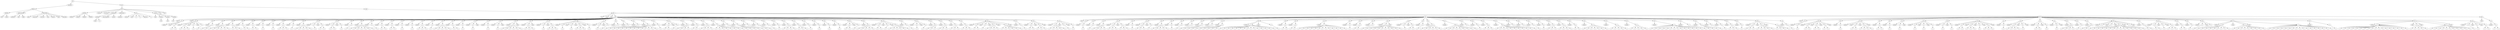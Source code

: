 digraph Tree {
	"t0" [label = "TEI"];
	"t1" [label = "teiHeader"];
	"t2" [label = "fileDesc"];
	"t3" [label = "titleStmt"];
	"t4" [label = "title"];
	"t5" [label = "author"];
	"t6" [label = "publicationStmt"];
	"t7" [label = "publisher"];
	"t8" [label = "idno"];
	"t9" [label = "rights"];
	"t10" [label = "SourceDesc"];
	"t11" [label = "genre"];
	"t12" [label = "inspiration"];
	"t13" [label = "structure"];
	"t14" [label = "type"];
	"t15" [label = "periode"];
	"t16" [label = "taille"];
	"t17" [label = "permalien"];
	"t18" [label = "text"];
	"t19" [label = "front"];
	"t20" [label = "docTitle"];
	"t21" [label = "titlePart"];
	"t22" [label = "titlePart"];
	"t23" [label = "titlePart"];
	"t24" [label = "titlePart"];
	"t25" [label = "docDate"];
	"t26" [label = "docAuthor"];
	"t27" [label = "docImprint"];
	"t28" [label = "privilege"];
	"t29" [label = "head"];
	"t30" [label = "p"];
	"t31" [label = "acheveImprime"];
	"t32" [label = "printer"];
	"t33" [label = "performance"];
	"t34" [label = "premiere"];
	"t35" [label = "div"];
	"t36" [label = "adresse"];
	"t37" [label = "head"];
	"t38" [label = "p"];
	"t39" [label = "p"];
	"t40" [label = "signature"];
	"t41" [label = "p"];
	"t42" [label = "castList"];
	"t43" [label = "head"];
	"t44" [label = "castItem"];
	"t45" [label = "role"];
	"t46" [label = "castItem"];
	"t47" [label = "role"];
	"t48" [label = "castItem"];
	"t49" [label = "role"];
	"t50" [label = "set"];
	"t51" [label = "note"];
	"t52" [label = "body"];
	"t53" [label = "div1"];
	"t54" [label = "head"];
	"t55" [label = "stage"];
	"t56" [label = "div2"];
	"t57" [label = "head"];
	"t58" [label = "sp"];
	"t59" [label = "speaker"];
	"t60" [label = "stage"];
	"t61" [label = "p"];
	"t62" [label = "s"];
	"t63" [label = "s"];
	"t64" [label = "div2"];
	"t65" [label = "head"];
	"t66" [label = "sp"];
	"t67" [label = "speaker"];
	"t68" [label = "p"];
	"t69" [label = "s"];
	"t70" [label = "s"];
	"t71" [label = "s"];
	"t72" [label = "stage"];
	"t73" [label = "p"];
	"t74" [label = "s"];
	"t75" [label = "stage"];
	"t76" [label = "p"];
	"t77" [label = "s"];
	"t78" [label = "sp"];
	"t79" [label = "speaker"];
	"t80" [label = "p"];
	"t81" [label = "s"];
	"t82" [label = "s"];
	"t83" [label = "sp"];
	"t84" [label = "speaker"];
	"t85" [label = "p"];
	"t86" [label = "s"];
	"t87" [label = "s"];
	"t88" [label = "s"];
	"t89" [label = "s"];
	"t90" [label = "s"];
	"t91" [label = "s"];
	"t92" [label = "sp"];
	"t93" [label = "speaker"];
	"t94" [label = "p"];
	"t95" [label = "s"];
	"t96" [label = "s"];
	"t97" [label = "s"];
	"t98" [label = "sp"];
	"t99" [label = "speaker"];
	"t100" [label = "p"];
	"t101" [label = "s"];
	"t102" [label = "s"];
	"t103" [label = "sp"];
	"t104" [label = "speaker"];
	"t105" [label = "p"];
	"t106" [label = "s"];
	"t107" [label = "s"];
	"t108" [label = "sp"];
	"t109" [label = "speaker"];
	"t110" [label = "p"];
	"t111" [label = "s"];
	"t112" [label = "sp"];
	"t113" [label = "speaker"];
	"t114" [label = "p"];
	"t115" [label = "s"];
	"t116" [label = "sp"];
	"t117" [label = "speaker"];
	"t118" [label = "p"];
	"t119" [label = "s"];
	"t120" [label = "s"];
	"t121" [label = "s"];
	"t122" [label = "sp"];
	"t123" [label = "speaker"];
	"t124" [label = "p"];
	"t125" [label = "s"];
	"t126" [label = "sp"];
	"t127" [label = "speaker"];
	"t128" [label = "p"];
	"t129" [label = "s"];
	"t130" [label = "s"];
	"t131" [label = "s"];
	"t132" [label = "s"];
	"t133" [label = "s"];
	"t134" [label = "sp"];
	"t135" [label = "speaker"];
	"t136" [label = "p"];
	"t137" [label = "s"];
	"t138" [label = "stage"];
	"t139" [label = "p"];
	"t140" [label = "s"];
	"t141" [label = "s"];
	"t142" [label = "sp"];
	"t143" [label = "speaker"];
	"t144" [label = "p"];
	"t145" [label = "s"];
	"t146" [label = "s"];
	"t147" [label = "stage"];
	"t148" [label = "p"];
	"t149" [label = "s"];
	"t150" [label = "sp"];
	"t151" [label = "speaker"];
	"t152" [label = "p"];
	"t153" [label = "s"];
	"t154" [label = "sp"];
	"t155" [label = "speaker"];
	"t156" [label = "p"];
	"t157" [label = "s"];
	"t158" [label = "s"];
	"t159" [label = "s"];
	"t160" [label = "s"];
	"t161" [label = "s"];
	"t162" [label = "s"];
	"t163" [label = "s"];
	"t164" [label = "sp"];
	"t165" [label = "speaker"];
	"t166" [label = "p"];
	"t167" [label = "s"];
	"t168" [label = "sp"];
	"t169" [label = "speaker"];
	"t170" [label = "p"];
	"t171" [label = "s"];
	"t172" [label = "s"];
	"t173" [label = "sp"];
	"t174" [label = "speaker"];
	"t175" [label = "p"];
	"t176" [label = "s"];
	"t177" [label = "s"];
	"t178" [label = "sp"];
	"t179" [label = "speaker"];
	"t180" [label = "p"];
	"t181" [label = "s"];
	"t182" [label = "sp"];
	"t183" [label = "speaker"];
	"t184" [label = "p"];
	"t185" [label = "s"];
	"t186" [label = "sp"];
	"t187" [label = "speaker"];
	"t188" [label = "p"];
	"t189" [label = "s"];
	"t190" [label = "s"];
	"t191" [label = "s"];
	"t192" [label = "sp"];
	"t193" [label = "speaker"];
	"t194" [label = "p"];
	"t195" [label = "s"];
	"t196" [label = "sp"];
	"t197" [label = "speaker"];
	"t198" [label = "p"];
	"t199" [label = "s"];
	"t200" [label = "s"];
	"t201" [label = "s"];
	"t202" [label = "s"];
	"t203" [label = "s"];
	"t204" [label = "sp"];
	"t205" [label = "speaker"];
	"t206" [label = "p"];
	"t207" [label = "s"];
	"t208" [label = "s"];
	"t209" [label = "sp"];
	"t210" [label = "speaker"];
	"t211" [label = "p"];
	"t212" [label = "s"];
	"t213" [label = "sp"];
	"t214" [label = "speaker"];
	"t215" [label = "p"];
	"t216" [label = "s"];
	"t217" [label = "stage"];
	"t218" [label = "sp"];
	"t219" [label = "speaker"];
	"t220" [label = "p"];
	"t221" [label = "s"];
	"t222" [label = "sp"];
	"t223" [label = "speaker"];
	"t224" [label = "p"];
	"t225" [label = "s"];
	"t226" [label = "stage"];
	"t227" [label = "sp"];
	"t228" [label = "speaker"];
	"t229" [label = "p"];
	"t230" [label = "s"];
	"t231" [label = "s"];
	"t232" [label = "s"];
	"t233" [label = "s"];
	"t234" [label = "s"];
	"t235" [label = "s"];
	"t236" [label = "stage"];
	"t237" [label = "sp"];
	"t238" [label = "speaker"];
	"t239" [label = "p"];
	"t240" [label = "s"];
	"t241" [label = "s"];
	"t242" [label = "s"];
	"t243" [label = "stage"];
	"t244" [label = "sp"];
	"t245" [label = "speaker"];
	"t246" [label = "p"];
	"t247" [label = "s"];
	"t248" [label = "stage"];
	"t249" [label = "p"];
	"t250" [label = "s"];
	"t251" [label = "s"];
	"t252" [label = "s"];
	"t253" [label = "sp"];
	"t254" [label = "speaker"];
	"t255" [label = "p"];
	"t256" [label = "s"];
	"t257" [label = "stage"];
	"t258" [label = "p"];
	"t259" [label = "s"];
	"t260" [label = "stage"];
	"t261" [label = "p"];
	"t262" [label = "s"];
	"t263" [label = "s"];
	"t264" [label = "s"];
	"t265" [label = "stage"];
	"t266" [label = "p"];
	"t267" [label = "s"];
	"t268" [label = "sp"];
	"t269" [label = "speaker"];
	"t270" [label = "p"];
	"t271" [label = "s"];
	"t272" [label = "stage"];
	"t273" [label = "p"];
	"t274" [label = "s"];
	"t275" [label = "sp"];
	"t276" [label = "speaker"];
	"t277" [label = "p"];
	"t278" [label = "s"];
	"t279" [label = "sp"];
	"t280" [label = "speaker"];
	"t281" [label = "p"];
	"t282" [label = "s"];
	"t283" [label = "sp"];
	"t284" [label = "speaker"];
	"t285" [label = "p"];
	"t286" [label = "s"];
	"t287" [label = "s"];
	"t288" [label = "sp"];
	"t289" [label = "speaker"];
	"t290" [label = "p"];
	"t291" [label = "s"];
	"t292" [label = "s"];
	"t293" [label = "s"];
	"t294" [label = "s"];
	"t295" [label = "s"];
	"t296" [label = "s"];
	"t297" [label = "s"];
	"t298" [label = "s"];
	"t299" [label = "s"];
	"t300" [label = "s"];
	"t301" [label = "sp"];
	"t302" [label = "speaker"];
	"t303" [label = "p"];
	"t304" [label = "s"];
	"t305" [label = "sp"];
	"t306" [label = "speaker"];
	"t307" [label = "p"];
	"t308" [label = "s"];
	"t309" [label = "s"];
	"t310" [label = "stage"];
	"t311" [label = "p"];
	"t312" [label = "s"];
	"t313" [label = "sp"];
	"t314" [label = "speaker"];
	"t315" [label = "p"];
	"t316" [label = "s"];
	"t317" [label = "s"];
	"t318" [label = "s"];
	"t319" [label = "s"];
	"t320" [label = "sp"];
	"t321" [label = "speaker"];
	"t322" [label = "p"];
	"t323" [label = "s"];
	"t324" [label = "s"];
	"t325" [label = "sp"];
	"t326" [label = "speaker"];
	"t327" [label = "p"];
	"t328" [label = "s"];
	"t329" [label = "s"];
	"t330" [label = "s"];
	"t331" [label = "s"];
	"t332" [label = "sp"];
	"t333" [label = "speaker"];
	"t334" [label = "p"];
	"t335" [label = "s"];
	"t336" [label = "s"];
	"t337" [label = "s"];
	"t338" [label = "s"];
	"t339" [label = "s"];
	"t340" [label = "s"];
	"t341" [label = "sp"];
	"t342" [label = "speaker"];
	"t343" [label = "p"];
	"t344" [label = "s"];
	"t345" [label = "s"];
	"t346" [label = "sp"];
	"t347" [label = "speaker"];
	"t348" [label = "p"];
	"t349" [label = "s"];
	"t350" [label = "s"];
	"t351" [label = "s"];
	"t352" [label = "s"];
	"t353" [label = "sp"];
	"t354" [label = "speaker"];
	"t355" [label = "p"];
	"t356" [label = "s"];
	"t357" [label = "sp"];
	"t358" [label = "speaker"];
	"t359" [label = "p"];
	"t360" [label = "s"];
	"t361" [label = "s"];
	"t362" [label = "sp"];
	"t363" [label = "speaker"];
	"t364" [label = "p"];
	"t365" [label = "s"];
	"t366" [label = "sp"];
	"t367" [label = "speaker"];
	"t368" [label = "p"];
	"t369" [label = "s"];
	"t370" [label = "sp"];
	"t371" [label = "speaker"];
	"t372" [label = "p"];
	"t373" [label = "s"];
	"t374" [label = "s"];
	"t375" [label = "s"];
	"t376" [label = "s"];
	"t377" [label = "sp"];
	"t378" [label = "speaker"];
	"t379" [label = "p"];
	"t380" [label = "s"];
	"t381" [label = "s"];
	"t382" [label = "s"];
	"t383" [label = "sp"];
	"t384" [label = "speaker"];
	"t385" [label = "p"];
	"t386" [label = "s"];
	"t387" [label = "sp"];
	"t388" [label = "speaker"];
	"t389" [label = "p"];
	"t390" [label = "s"];
	"t391" [label = "sp"];
	"t392" [label = "speaker"];
	"t393" [label = "p"];
	"t394" [label = "s"];
	"t395" [label = "sp"];
	"t396" [label = "speaker"];
	"t397" [label = "p"];
	"t398" [label = "s"];
	"t399" [label = "sp"];
	"t400" [label = "speaker"];
	"t401" [label = "p"];
	"t402" [label = "s"];
	"t403" [label = "s"];
	"t404" [label = "stage"];
	"t405" [label = "p"];
	"t406" [label = "s"];
	"t407" [label = "sp"];
	"t408" [label = "speaker"];
	"t409" [label = "p"];
	"t410" [label = "s"];
	"t411" [label = "s"];
	"t412" [label = "s"];
	"t413" [label = "s"];
	"t414" [label = "s"];
	"t415" [label = "sp"];
	"t416" [label = "speaker"];
	"t417" [label = "p"];
	"t418" [label = "s"];
	"t419" [label = "s"];
	"t420" [label = "stage"];
	"t421" [label = "p"];
	"t422" [label = "s"];
	"t423" [label = "stage"];
	"t424" [label = "p"];
	"t425" [label = "s"];
	"t426" [label = "s"];
	"t427" [label = "s"];
	"t428" [label = "s"];
	"t429" [label = "s"];
	"t430" [label = "s"];
	"t431" [label = "sp"];
	"t432" [label = "speaker"];
	"t433" [label = "p"];
	"t434" [label = "s"];
	"t435" [label = "sp"];
	"t436" [label = "speaker"];
	"t437" [label = "p"];
	"t438" [label = "s"];
	"t439" [label = "stage"];
	"t440" [label = "p"];
	"t441" [label = "s"];
	"t442" [label = "sp"];
	"t443" [label = "speaker"];
	"t444" [label = "p"];
	"t445" [label = "s"];
	"t446" [label = "s"];
	"t447" [label = "s"];
	"t448" [label = "sp"];
	"t449" [label = "speaker"];
	"t450" [label = "p"];
	"t451" [label = "s"];
	"t452" [label = "s"];
	"t453" [label = "s"];
	"t454" [label = "sp"];
	"t455" [label = "speaker"];
	"t456" [label = "p"];
	"t457" [label = "s"];
	"t458" [label = "s"];
	"t459" [label = "s"];
	"t460" [label = "sp"];
	"t461" [label = "speaker"];
	"t462" [label = "p"];
	"t463" [label = "s"];
	"t464" [label = "s"];
	"t465" [label = "s"];
	"t466" [label = "sp"];
	"t467" [label = "speaker"];
	"t468" [label = "p"];
	"t469" [label = "s"];
	"t470" [label = "s"];
	"t471" [label = "stage"];
	"t472" [label = "p"];
	"t473" [label = "s"];
	"t474" [label = "stage"];
	"t475" [label = "p"];
	"t476" [label = "s"];
	"t477" [label = "s"];
	"t478" [label = "s"];
	"t479" [label = "s"];
	"t480" [label = "stage"];
	"t481" [label = "p"];
	"t482" [label = "s"];
	"t483" [label = "s"];
	"t484" [label = "s"];
	"t485" [label = "s"];
	"t486" [label = "s"];
	"t487" [label = "s"];
	"t488" [label = "stage"];
	"t489" [label = "sp"];
	"t490" [label = "speaker"];
	"t491" [label = "p"];
	"t492" [label = "s"];
	"t493" [label = "sp"];
	"t494" [label = "speaker"];
	"t495" [label = "p"];
	"t496" [label = "s"];
	"t497" [label = "s"];
	"t498" [label = "stage"];
	"t499" [label = "p"];
	"t500" [label = "s"];
	"t501" [label = "s"];
	"t502" [label = "s"];
	"t503" [label = "stage"];
	"t504" [label = "sp"];
	"t505" [label = "speaker"];
	"t506" [label = "p"];
	"t507" [label = "s"];
	"t508" [label = "s"];
	"t509" [label = "s"];
	"t510" [label = "s"];
	"t511" [label = "s"];
	"t512" [label = "stage"];
	"t513" [label = "p"];
	"t514" [label = "s"];
	"t515" [label = "stage"];
	"t516" [label = "p"];
	"t517" [label = "s"];
	"t518" [label = "div2"];
	"t519" [label = "head"];
	"t520" [label = "sp"];
	"t521" [label = "speaker"];
	"t522" [label = "p"];
	"t523" [label = "s"];
	"t524" [label = "sp"];
	"t525" [label = "speaker"];
	"t526" [label = "p"];
	"t527" [label = "s"];
	"t528" [label = "sp"];
	"t529" [label = "speaker"];
	"t530" [label = "p"];
	"t531" [label = "s"];
	"t532" [label = "s"];
	"t533" [label = "s"];
	"t534" [label = "s"];
	"t535" [label = "sp"];
	"t536" [label = "speaker"];
	"t537" [label = "p"];
	"t538" [label = "s"];
	"t539" [label = "s"];
	"t540" [label = "s"];
	"t541" [label = "stage"];
	"t542" [label = "p"];
	"t543" [label = "s"];
	"t544" [label = "s"];
	"t545" [label = "s"];
	"t546" [label = "sp"];
	"t547" [label = "speaker"];
	"t548" [label = "p"];
	"t549" [label = "s"];
	"t550" [label = "sp"];
	"t551" [label = "speaker"];
	"t552" [label = "p"];
	"t553" [label = "s"];
	"t554" [label = "s"];
	"t555" [label = "s"];
	"t556" [label = "stage"];
	"t557" [label = "p"];
	"t558" [label = "s"];
	"t559" [label = "sp"];
	"t560" [label = "speaker"];
	"t561" [label = "p"];
	"t562" [label = "s"];
	"t563" [label = "s"];
	"t564" [label = "s"];
	"t565" [label = "s"];
	"t566" [label = "s"];
	"t567" [label = "sp"];
	"t568" [label = "speaker"];
	"t569" [label = "p"];
	"t570" [label = "s"];
	"t571" [label = "sp"];
	"t572" [label = "speaker"];
	"t573" [label = "p"];
	"t574" [label = "s"];
	"t575" [label = "sp"];
	"t576" [label = "speaker"];
	"t577" [label = "p"];
	"t578" [label = "s"];
	"t579" [label = "sp"];
	"t580" [label = "speaker"];
	"t581" [label = "p"];
	"t582" [label = "s"];
	"t583" [label = "s"];
	"t584" [label = "s"];
	"t585" [label = "sp"];
	"t586" [label = "speaker"];
	"t587" [label = "p"];
	"t588" [label = "s"];
	"t589" [label = "sp"];
	"t590" [label = "speaker"];
	"t591" [label = "p"];
	"t592" [label = "s"];
	"t593" [label = "s"];
	"t594" [label = "s"];
	"t595" [label = "s"];
	"t596" [label = "s"];
	"t597" [label = "sp"];
	"t598" [label = "speaker"];
	"t599" [label = "p"];
	"t600" [label = "s"];
	"t601" [label = "s"];
	"t602" [label = "s"];
	"t603" [label = "s"];
	"t604" [label = "s"];
	"t605" [label = "s"];
	"t606" [label = "s"];
	"t607" [label = "s"];
	"t608" [label = "s"];
	"t609" [label = "s"];
	"t610" [label = "s"];
	"t611" [label = "s"];
	"t612" [label = "s"];
	"t613" [label = "s"];
	"t614" [label = "s"];
	"t615" [label = "stage"];
	"t616" [label = "p"];
	"t617" [label = "s"];
	"t618" [label = "sp"];
	"t619" [label = "speaker"];
	"t620" [label = "p"];
	"t621" [label = "s"];
	"t622" [label = "s"];
	"t623" [label = "sp"];
	"t624" [label = "speaker"];
	"t625" [label = "p"];
	"t626" [label = "s"];
	"t627" [label = "s"];
	"t628" [label = "sp"];
	"t629" [label = "speaker"];
	"t630" [label = "p"];
	"t631" [label = "s"];
	"t632" [label = "s"];
	"t633" [label = "s"];
	"t634" [label = "s"];
	"t635" [label = "s"];
	"t636" [label = "s"];
	"t637" [label = "s"];
	"t638" [label = "s"];
	"t639" [label = "s"];
	"t640" [label = "s"];
	"t641" [label = "s"];
	"t642" [label = "s"];
	"t643" [label = "s"];
	"t644" [label = "sp"];
	"t645" [label = "speaker"];
	"t646" [label = "p"];
	"t647" [label = "s"];
	"t648" [label = "sp"];
	"t649" [label = "speaker"];
	"t650" [label = "p"];
	"t651" [label = "s"];
	"t652" [label = "s"];
	"t653" [label = "sp"];
	"t654" [label = "speaker"];
	"t655" [label = "p"];
	"t656" [label = "s"];
	"t657" [label = "sp"];
	"t658" [label = "speaker"];
	"t659" [label = "p"];
	"t660" [label = "s"];
	"t661" [label = "s"];
	"t662" [label = "s"];
	"t663" [label = "s"];
	"t664" [label = "s"];
	"t665" [label = "s"];
	"t666" [label = "s"];
	"t667" [label = "s"];
	"t668" [label = "s"];
	"t669" [label = "s"];
	"t670" [label = "stage"];
	"t671" [label = "sp"];
	"t672" [label = "speaker"];
	"t673" [label = "p"];
	"t674" [label = "s"];
	"t675" [label = "stage"];
	"t676" [label = "p"];
	"t677" [label = "s"];
	"t678" [label = "s"];
	"t679" [label = "sp"];
	"t680" [label = "speaker"];
	"t681" [label = "p"];
	"t682" [label = "s"];
	"t683" [label = "sp"];
	"t684" [label = "speaker"];
	"t685" [label = "p"];
	"t686" [label = "s"];
	"t687" [label = "s"];
	"t688" [label = "s"];
	"t689" [label = "s"];
	"t690" [label = "s"];
	"t691" [label = "s"];
	"t692" [label = "sp"];
	"t693" [label = "speaker"];
	"t694" [label = "p"];
	"t695" [label = "s"];
	"t696" [label = "s"];
	"t697" [label = "s"];
	"t698" [label = "s"];
	"t699" [label = "s"];
	"t700" [label = "s"];
	"t701" [label = "s"];
	"t702" [label = "s"];
	"t703" [label = "sp"];
	"t704" [label = "speaker"];
	"t705" [label = "p"];
	"t706" [label = "s"];
	"t707" [label = "sp"];
	"t708" [label = "speaker"];
	"t709" [label = "p"];
	"t710" [label = "s"];
	"t711" [label = "sp"];
	"t712" [label = "speaker"];
	"t713" [label = "p"];
	"t714" [label = "s"];
	"t715" [label = "s"];
	"t716" [label = "s"];
	"t717" [label = "sp"];
	"t718" [label = "speaker"];
	"t719" [label = "p"];
	"t720" [label = "s"];
	"t721" [label = "s"];
	"t722" [label = "s"];
	"t723" [label = "s"];
	"t724" [label = "s"];
	"t725" [label = "s"];
	"t726" [label = "s"];
	"t727" [label = "s"];
	"t728" [label = "s"];
	"t729" [label = "sp"];
	"t730" [label = "speaker"];
	"t731" [label = "p"];
	"t732" [label = "s"];
	"t733" [label = "sp"];
	"t734" [label = "speaker"];
	"t735" [label = "p"];
	"t736" [label = "s"];
	"t737" [label = "sp"];
	"t738" [label = "speaker"];
	"t739" [label = "p"];
	"t740" [label = "s"];
	"t741" [label = "sp"];
	"t742" [label = "speaker"];
	"t743" [label = "p"];
	"t744" [label = "s"];
	"t745" [label = "sp"];
	"t746" [label = "speaker"];
	"t747" [label = "p"];
	"t748" [label = "s"];
	"t749" [label = "s"];
	"t750" [label = "s"];
	"t751" [label = "sp"];
	"t752" [label = "speaker"];
	"t753" [label = "p"];
	"t754" [label = "s"];
	"t755" [label = "s"];
	"t756" [label = "s"];
	"t757" [label = "s"];
	"t758" [label = "sp"];
	"t759" [label = "speaker"];
	"t760" [label = "p"];
	"t761" [label = "s"];
	"t762" [label = "s"];
	"t763" [label = "sp"];
	"t764" [label = "speaker"];
	"t765" [label = "p"];
	"t766" [label = "s"];
	"t767" [label = "s"];
	"t768" [label = "s"];
	"t769" [label = "s"];
	"t770" [label = "s"];
	"t771" [label = "s"];
	"t772" [label = "s"];
	"t773" [label = "sp"];
	"t774" [label = "speaker"];
	"t775" [label = "p"];
	"t776" [label = "s"];
	"t777" [label = "s"];
	"t778" [label = "s"];
	"t779" [label = "s"];
	"t780" [label = "s"];
	"t781" [label = "sp"];
	"t782" [label = "speaker"];
	"t783" [label = "p"];
	"t784" [label = "s"];
	"t785" [label = "s"];
	"t786" [label = "s"];
	"t787" [label = "s"];
	"t788" [label = "s"];
	"t789" [label = "sp"];
	"t790" [label = "speaker"];
	"t791" [label = "p"];
	"t792" [label = "s"];
	"t793" [label = "s"];
	"t794" [label = "s"];
	"t795" [label = "s"];
	"t796" [label = "s"];
	"t797" [label = "s"];
	"t798" [label = "s"];
	"t799" [label = "s"];
	"t800" [label = "s"];
	"t801" [label = "s"];
	"t802" [label = "s"];
	"t803" [label = "s"];
	"t804" [label = "s"];
	"t805" [label = "s"];
	"t806" [label = "sp"];
	"t807" [label = "speaker"];
	"t808" [label = "p"];
	"t809" [label = "s"];
	"t810" [label = "sp"];
	"t811" [label = "speaker"];
	"t812" [label = "p"];
	"t813" [label = "s"];
	"t814" [label = "s"];
	"t815" [label = "s"];
	"t816" [label = "sp"];
	"t817" [label = "speaker"];
	"t818" [label = "p"];
	"t819" [label = "s"];
	"t820" [label = "sp"];
	"t821" [label = "speaker"];
	"t822" [label = "p"];
	"t823" [label = "s"];
	"t824" [label = "sp"];
	"t825" [label = "speaker"];
	"t826" [label = "p"];
	"t827" [label = "s"];
	"t828" [label = "s"];
	"t829" [label = "s"];
	"t830" [label = "sp"];
	"t831" [label = "speaker"];
	"t832" [label = "p"];
	"t833" [label = "s"];
	"t834" [label = "sp"];
	"t835" [label = "speaker"];
	"t836" [label = "p"];
	"t837" [label = "s"];
	"t838" [label = "s"];
	"t839" [label = "s"];
	"t840" [label = "stage"];
	"t841" [label = "p"];
	"t842" [label = "s"];
	"t843" [label = "s"];
	"t844" [label = "s"];
	"t845" [label = "s"];
	"t846" [label = "s"];
	"t847" [label = "stage"];
	"t848" [label = "p"];
	"t849" [label = "s"];
	"t850" [label = "s"];
	"t851" [label = "s"];
	"t852" [label = "s"];
	"t853" [label = "sp"];
	"t854" [label = "speaker"];
	"t855" [label = "p"];
	"t856" [label = "s"];
	"t857" [label = "div2"];
	"t858" [label = "head"];
	"t859" [label = "sp"];
	"t860" [label = "speaker"];
	"t861" [label = "p"];
	"t862" [label = "s"];
	"t863" [label = "sp"];
	"t864" [label = "speaker"];
	"t865" [label = "p"];
	"t866" [label = "s"];
	"t867" [label = "s"];
	"t868" [label = "stage"];
	"t869" [label = "p"];
	"t870" [label = "s"];
	"t871" [label = "s"];
	"t872" [label = "stage"];
	"t873" [label = "p"];
	"t874" [label = "s"];
	"t875" [label = "s"];
	"t876" [label = "stage"];
	"t877" [label = "sp"];
	"t878" [label = "speaker"];
	"t879" [label = "p"];
	"t880" [label = "s"];
	"t881" [label = "sp"];
	"t882" [label = "speaker"];
	"t883" [label = "stage"];
	"t884" [label = "p"];
	"t885" [label = "s"];
	"t886" [label = "s"];
	"t887" [label = "stage"];
	"t888" [label = "p"];
	"t889" [label = "s"];
	"t890" [label = "s"];
	"t891" [label = "s"];
	"t892" [label = "s"];
	"t893" [label = "stage"];
	"t894" [label = "sp"];
	"t895" [label = "speaker"];
	"t896" [label = "p"];
	"t897" [label = "s"];
	"t898" [label = "s"];
	"t899" [label = "sp"];
	"t900" [label = "speaker"];
	"t901" [label = "p"];
	"t902" [label = "s"];
	"t903" [label = "sp"];
	"t904" [label = "speaker"];
	"t905" [label = "p"];
	"t906" [label = "s"];
	"t907" [label = "stage"];
	"t908" [label = "sp"];
	"t909" [label = "speaker"];
	"t910" [label = "p"];
	"t911" [label = "s"];
	"t912" [label = "stage"];
	"t913" [label = "p"];
	"t914" [label = "s"];
	"t915" [label = "stage"];
	"t916" [label = "p"];
	"t917" [label = "s"];
	"t918" [label = "sp"];
	"t919" [label = "speaker"];
	"t920" [label = "p"];
	"t921" [label = "s"];
	"t922" [label = "stage"];
	"t923" [label = "p"];
	"t924" [label = "s"];
	"t925" [label = "sp"];
	"t926" [label = "speaker"];
	"t927" [label = "p"];
	"t928" [label = "s"];
	"t929" [label = "s"];
	"t930" [label = "stage"];
	"t931" [label = "p"];
	"t932" [label = "s"];
	"t933" [label = "s"];
	"t934" [label = "s"];
	"t935" [label = "stage"];
	"t936" [label = "p"];
	"t937" [label = "s"];
	"t938" [label = "stage"];
	"t939" [label = "p"];
	"t940" [label = "s"];
	"t941" [label = "s"];
	"t942" [label = "s"];
	"t943" [label = "stage"];
	"t944" [label = "sp"];
	"t945" [label = "speaker"];
	"t946" [label = "p"];
	"t947" [label = "s"];
	"t948" [label = "sp"];
	"t949" [label = "speaker"];
	"t950" [label = "p"];
	"t951" [label = "s"];
	"t952" [label = "s"];
	"t953" [label = "s"];
	"t954" [label = "s"];
	"t955" [label = "stage"];
	"t956" [label = "p"];
	"t957" [label = "s"];
	"t958" [label = "stage"];
	"t959" [label = "sp"];
	"t960" [label = "speaker"];
	"t961" [label = "p"];
	"t962" [label = "s"];
	"t963" [label = "s"];
	"t964" [label = "stage"];
	"t965" [label = "p"];
	"t966" [label = "s"];
	"t967" [label = "sp"];
	"t968" [label = "speaker"];
	"t969" [label = "p"];
	"t970" [label = "s"];
	"t971" [label = "stage"];
	"t972" [label = "sp"];
	"t973" [label = "speaker"];
	"t974" [label = "p"];
	"t975" [label = "s"];
	"t976" [label = "s"];
	"t977" [label = "s"];
	"t978" [label = "s"];
	"t979" [label = "sp"];
	"t980" [label = "speaker"];
	"t981" [label = "p"];
	"t982" [label = "s"];
	"t983" [label = "sp"];
	"t984" [label = "speaker"];
	"t985" [label = "p"];
	"t986" [label = "s"];
	"t987" [label = "s"];
	"t988" [label = "sp"];
	"t989" [label = "speaker"];
	"t990" [label = "p"];
	"t991" [label = "s"];
	"t992" [label = "stage"];
	"t993" [label = "p"];
	"t994" [label = "s"];
	"t995" [label = "s"];
	"t996" [label = "stage"];
	"t997" [label = "p"];
	"t998" [label = "s"];
	"t999" [label = "s"];
	"t1000" [label = "s"];
	"t1001" [label = "s"];
	"t1002" [label = "s"];
	"t1003" [label = "s"];
	"t1004" [label = "s"];
	"t1005" [label = "s"];
	"t1006" [label = "s"];
	"t1007" [label = "s"];
	"t1008" [label = "s"];
	"t1009" [label = "stage"];
	"t1010" [label = "p"];
	"t1011" [label = "s"];
	"t1012" [label = "stage"];
	"t1013" [label = "sp"];
	"t1014" [label = "speaker"];
	"t1015" [label = "p"];
	"t1016" [label = "s"];
	"t1017" [label = "s"];
	"t1018" [label = "sp"];
	"t1019" [label = "speaker"];
	"t1020" [label = "p"];
	"t1021" [label = "s"];
	"t1022" [label = "s"];
	"t1023" [label = "stage"];
	"t1024" [label = "p"];
	"t1025" [label = "s"];
	"t1026" [label = "stage"];
	"t1027" [label = "p"];
	"t1028" [label = "s"];
	"t1029" [label = "s"];
	"t1030" [label = "s"];
	"t1031" [label = "sp"];
	"t1032" [label = "speaker"];
	"t1033" [label = "p"];
	"t1034" [label = "s"];
	"t1035" [label = "s"];
	"t1036" [label = "sp"];
	"t1037" [label = "speaker"];
	"t1038" [label = "p"];
	"t1039" [label = "s"];
	"t1040" [label = "sp"];
	"t1041" [label = "speaker"];
	"t1042" [label = "p"];
	"t1043" [label = "s"];
	"t1044" [label = "stage"];
	"t1045" [label = "p"];
	"t1046" [label = "s"];
	"t1047" [label = "sp"];
	"t1048" [label = "speaker"];
	"t1049" [label = "p"];
	"t1050" [label = "s"];
	"t1051" [label = "s"];
	"t1052" [label = "s"];
	"t1053" [label = "s"];
	"t1054" [label = "s"];
	"t1055" [label = "s"];
	"t1056" [label = "s"];
	"t1057" [label = "s"];
	"t1058" [label = "stage"];
	"t1059" [label = "p"];
	"t1060" [label = "s"];
	"t1061" [label = "s"];
	"t1062" [label = "s"];
	"t1063" [label = "s"];
	"t1064" [label = "s"];
	"t1065" [label = "s"];
	"t1066" [label = "s"];
	"t1067" [label = "s"];
	"t1068" [label = "s"];
	"t1069" [label = "stage"];
	"t1070" [label = "p"];
	"t1071" [label = "s"];
	"t1072" [label = "s"];
	"t1073" [label = "s"];
	"t1074" [label = "s"];
	"t1075" [label = "s"];
	"t1076" [label = "s"];
	"t1077" [label = "s"];
	"t1078" [label = "s"];
	"t1079" [label = "s"];
	"t1080" [label = "s"];
	"t1081" [label = "s"];
	"t1082" [label = "s"];
	"t1083" [label = "s"];
	"t1084" [label = "s"];
	"t1085" [label = "s"];
	"t1086" [label = "s"];
	"t1087" [label = "s"];
	"t1088" [label = "sp"];
	"t1089" [label = "speaker"];
	"t1090" [label = "p"];
	"t1091" [label = "s"];
	"t1092" [label = "sp"];
	"t1093" [label = "speaker"];
	"t1094" [label = "p"];
	"t1095" [label = "s"];
	"t1096" [label = "s"];
	"t1097" [label = "s"];
	"t1098" [label = "s"];
	"t1099" [label = "s"];
	"t1100" [label = "s"];
	"t1101" [label = "s"];
	"t1102" [label = "s"];
	"t1103" [label = "s"];
	"t1104" [label = "s"];
	"t1105" [label = "s"];
	"t1106" [label = "s"];
	"t1107" [label = "s"];
	"t1108" [label = "s"];
	"t1109" [label = "s"];
	"t1110" [label = "s"];
	"t1111" [label = "s"];
	"t1112" [label = "s"];
	"t1113" [label = "stage"];
	"t1114" [label = "p"];
	"t1115" [label = "s"];
	"t1116" [label = "s"];
	"t1117" [label = "s"];
	"t1118" [label = "s"];
	"t1119" [label = "s"];
	"t1120" [label = "stage"];
	"t1121" [label = "p"];
	"t1122" [label = "s"];
	"t1123" [label = "s"];
	"t1124" [label = "s"];
	"t1125" [label = "s"];
	"t1126" [label = "s"];
	"t1127" [label = "s"];
	"t1128" [label = "s"];
	"t1129" [label = "s"];
	"t1130" [label = "s"];
	"t1131" [label = "s"];
	"t1132" [label = "s"];
	"t1133" [label = "stage"];
	"t1134" [label = "sp"];
	"t1135" [label = "speaker"];
	"t1136" [label = "p"];
	"t1137" [label = "s"];
	"t1138" [label = "stage"];
	"t1139" [label = "p"];
	"t1140" [label = "s"];
	"t1141" [label = "stage"];
	"t1142" [label = "p"];
	"t1143" [label = "s"];
	"t1144" [label = "s"];
	"t1145" [label = "div2"];
	"t1146" [label = "head"];
	"t1147" [label = "sp"];
	"t1148" [label = "speaker"];
	"t1149" [label = "p"];
	"t1150" [label = "s"];
	"t1151" [label = "s"];
	"t0" -> "t1";
	"t1" -> "t2";
	"t2" -> "t3";
	"t3" -> "t4";
	"t3" -> "t5";
	"t2" -> "t6";
	"t6" -> "t7";
	"t6" -> "t8";
	"t6" -> "t9";
	"t2" -> "t10";
	"t10" -> "t11";
	"t10" -> "t12";
	"t10" -> "t13";
	"t10" -> "t14";
	"t10" -> "t15";
	"t10" -> "t16";
	"t10" -> "t17";
	"t0" -> "t18";
	"t18" -> "t19";
	"t19" -> "t20";
	"t20" -> "t21";
	"t20" -> "t22";
	"t20" -> "t23";
	"t20" -> "t24";
	"t19" -> "t25";
	"t19" -> "t26";
	"t19" -> "t27";
	"t27" -> "t28";
	"t28" -> "t29";
	"t28" -> "t30";
	"t27" -> "t31";
	"t27" -> "t32";
	"t19" -> "t33";
	"t33" -> "t34";
	"t19" -> "t35";
	"t35" -> "t36";
	"t35" -> "t37";
	"t35" -> "t38";
	"t35" -> "t39";
	"t35" -> "t40";
	"t35" -> "t41";
	"t19" -> "t42";
	"t42" -> "t43";
	"t42" -> "t44";
	"t44" -> "t45";
	"t42" -> "t46";
	"t46" -> "t47";
	"t42" -> "t48";
	"t48" -> "t49";
	"t19" -> "t50";
	"t19" -> "t51";
	"t18" -> "t52";
	"t52" -> "t53";
	"t53" -> "t54";
	"t53" -> "t55";
	"t53" -> "t56";
	"t56" -> "t57";
	"t56" -> "t58";
	"t58" -> "t59";
	"t58" -> "t60";
	"t58" -> "t61";
	"t61" -> "t62";
	"t61" -> "t63";
	"t53" -> "t64";
	"t64" -> "t65";
	"t64" -> "t66";
	"t66" -> "t67";
	"t66" -> "t68";
	"t68" -> "t69";
	"t68" -> "t70";
	"t68" -> "t71";
	"t66" -> "t72";
	"t66" -> "t73";
	"t73" -> "t74";
	"t66" -> "t75";
	"t66" -> "t76";
	"t76" -> "t77";
	"t64" -> "t78";
	"t78" -> "t79";
	"t78" -> "t80";
	"t80" -> "t81";
	"t80" -> "t82";
	"t64" -> "t83";
	"t83" -> "t84";
	"t83" -> "t85";
	"t85" -> "t86";
	"t85" -> "t87";
	"t85" -> "t88";
	"t85" -> "t89";
	"t85" -> "t90";
	"t85" -> "t91";
	"t64" -> "t92";
	"t92" -> "t93";
	"t92" -> "t94";
	"t94" -> "t95";
	"t94" -> "t96";
	"t94" -> "t97";
	"t64" -> "t98";
	"t98" -> "t99";
	"t98" -> "t100";
	"t100" -> "t101";
	"t100" -> "t102";
	"t64" -> "t103";
	"t103" -> "t104";
	"t103" -> "t105";
	"t105" -> "t106";
	"t105" -> "t107";
	"t64" -> "t108";
	"t108" -> "t109";
	"t108" -> "t110";
	"t110" -> "t111";
	"t64" -> "t112";
	"t112" -> "t113";
	"t112" -> "t114";
	"t114" -> "t115";
	"t64" -> "t116";
	"t116" -> "t117";
	"t116" -> "t118";
	"t118" -> "t119";
	"t118" -> "t120";
	"t118" -> "t121";
	"t64" -> "t122";
	"t122" -> "t123";
	"t122" -> "t124";
	"t124" -> "t125";
	"t64" -> "t126";
	"t126" -> "t127";
	"t126" -> "t128";
	"t128" -> "t129";
	"t128" -> "t130";
	"t128" -> "t131";
	"t128" -> "t132";
	"t128" -> "t133";
	"t64" -> "t134";
	"t134" -> "t135";
	"t134" -> "t136";
	"t136" -> "t137";
	"t134" -> "t138";
	"t134" -> "t139";
	"t139" -> "t140";
	"t139" -> "t141";
	"t64" -> "t142";
	"t142" -> "t143";
	"t142" -> "t144";
	"t144" -> "t145";
	"t144" -> "t146";
	"t142" -> "t147";
	"t142" -> "t148";
	"t148" -> "t149";
	"t64" -> "t150";
	"t150" -> "t151";
	"t150" -> "t152";
	"t152" -> "t153";
	"t64" -> "t154";
	"t154" -> "t155";
	"t154" -> "t156";
	"t156" -> "t157";
	"t156" -> "t158";
	"t156" -> "t159";
	"t156" -> "t160";
	"t156" -> "t161";
	"t156" -> "t162";
	"t156" -> "t163";
	"t64" -> "t164";
	"t164" -> "t165";
	"t164" -> "t166";
	"t166" -> "t167";
	"t64" -> "t168";
	"t168" -> "t169";
	"t168" -> "t170";
	"t170" -> "t171";
	"t170" -> "t172";
	"t64" -> "t173";
	"t173" -> "t174";
	"t173" -> "t175";
	"t175" -> "t176";
	"t175" -> "t177";
	"t64" -> "t178";
	"t178" -> "t179";
	"t178" -> "t180";
	"t180" -> "t181";
	"t64" -> "t182";
	"t182" -> "t183";
	"t182" -> "t184";
	"t184" -> "t185";
	"t64" -> "t186";
	"t186" -> "t187";
	"t186" -> "t188";
	"t188" -> "t189";
	"t188" -> "t190";
	"t188" -> "t191";
	"t64" -> "t192";
	"t192" -> "t193";
	"t192" -> "t194";
	"t194" -> "t195";
	"t64" -> "t196";
	"t196" -> "t197";
	"t196" -> "t198";
	"t198" -> "t199";
	"t198" -> "t200";
	"t198" -> "t201";
	"t198" -> "t202";
	"t198" -> "t203";
	"t64" -> "t204";
	"t204" -> "t205";
	"t204" -> "t206";
	"t206" -> "t207";
	"t206" -> "t208";
	"t64" -> "t209";
	"t209" -> "t210";
	"t209" -> "t211";
	"t211" -> "t212";
	"t64" -> "t213";
	"t213" -> "t214";
	"t213" -> "t215";
	"t215" -> "t216";
	"t213" -> "t217";
	"t64" -> "t218";
	"t218" -> "t219";
	"t218" -> "t220";
	"t220" -> "t221";
	"t64" -> "t222";
	"t222" -> "t223";
	"t222" -> "t224";
	"t224" -> "t225";
	"t222" -> "t226";
	"t64" -> "t227";
	"t227" -> "t228";
	"t227" -> "t229";
	"t229" -> "t230";
	"t229" -> "t231";
	"t229" -> "t232";
	"t229" -> "t233";
	"t229" -> "t234";
	"t229" -> "t235";
	"t227" -> "t236";
	"t64" -> "t237";
	"t237" -> "t238";
	"t237" -> "t239";
	"t239" -> "t240";
	"t239" -> "t241";
	"t239" -> "t242";
	"t237" -> "t243";
	"t64" -> "t244";
	"t244" -> "t245";
	"t244" -> "t246";
	"t246" -> "t247";
	"t244" -> "t248";
	"t244" -> "t249";
	"t249" -> "t250";
	"t249" -> "t251";
	"t249" -> "t252";
	"t64" -> "t253";
	"t253" -> "t254";
	"t253" -> "t255";
	"t255" -> "t256";
	"t253" -> "t257";
	"t253" -> "t258";
	"t258" -> "t259";
	"t253" -> "t260";
	"t253" -> "t261";
	"t261" -> "t262";
	"t261" -> "t263";
	"t261" -> "t264";
	"t253" -> "t265";
	"t253" -> "t266";
	"t266" -> "t267";
	"t64" -> "t268";
	"t268" -> "t269";
	"t268" -> "t270";
	"t270" -> "t271";
	"t268" -> "t272";
	"t268" -> "t273";
	"t273" -> "t274";
	"t64" -> "t275";
	"t275" -> "t276";
	"t275" -> "t277";
	"t277" -> "t278";
	"t64" -> "t279";
	"t279" -> "t280";
	"t279" -> "t281";
	"t281" -> "t282";
	"t64" -> "t283";
	"t283" -> "t284";
	"t283" -> "t285";
	"t285" -> "t286";
	"t285" -> "t287";
	"t64" -> "t288";
	"t288" -> "t289";
	"t288" -> "t290";
	"t290" -> "t291";
	"t290" -> "t292";
	"t290" -> "t293";
	"t290" -> "t294";
	"t290" -> "t295";
	"t290" -> "t296";
	"t290" -> "t297";
	"t290" -> "t298";
	"t290" -> "t299";
	"t290" -> "t300";
	"t64" -> "t301";
	"t301" -> "t302";
	"t301" -> "t303";
	"t303" -> "t304";
	"t64" -> "t305";
	"t305" -> "t306";
	"t305" -> "t307";
	"t307" -> "t308";
	"t307" -> "t309";
	"t305" -> "t310";
	"t305" -> "t311";
	"t311" -> "t312";
	"t64" -> "t313";
	"t313" -> "t314";
	"t313" -> "t315";
	"t315" -> "t316";
	"t315" -> "t317";
	"t315" -> "t318";
	"t315" -> "t319";
	"t64" -> "t320";
	"t320" -> "t321";
	"t320" -> "t322";
	"t322" -> "t323";
	"t322" -> "t324";
	"t64" -> "t325";
	"t325" -> "t326";
	"t325" -> "t327";
	"t327" -> "t328";
	"t327" -> "t329";
	"t327" -> "t330";
	"t327" -> "t331";
	"t64" -> "t332";
	"t332" -> "t333";
	"t332" -> "t334";
	"t334" -> "t335";
	"t334" -> "t336";
	"t334" -> "t337";
	"t334" -> "t338";
	"t334" -> "t339";
	"t334" -> "t340";
	"t64" -> "t341";
	"t341" -> "t342";
	"t341" -> "t343";
	"t343" -> "t344";
	"t343" -> "t345";
	"t64" -> "t346";
	"t346" -> "t347";
	"t346" -> "t348";
	"t348" -> "t349";
	"t348" -> "t350";
	"t348" -> "t351";
	"t348" -> "t352";
	"t64" -> "t353";
	"t353" -> "t354";
	"t353" -> "t355";
	"t355" -> "t356";
	"t64" -> "t357";
	"t357" -> "t358";
	"t357" -> "t359";
	"t359" -> "t360";
	"t359" -> "t361";
	"t64" -> "t362";
	"t362" -> "t363";
	"t362" -> "t364";
	"t364" -> "t365";
	"t64" -> "t366";
	"t366" -> "t367";
	"t366" -> "t368";
	"t368" -> "t369";
	"t64" -> "t370";
	"t370" -> "t371";
	"t370" -> "t372";
	"t372" -> "t373";
	"t372" -> "t374";
	"t372" -> "t375";
	"t372" -> "t376";
	"t64" -> "t377";
	"t377" -> "t378";
	"t377" -> "t379";
	"t379" -> "t380";
	"t379" -> "t381";
	"t379" -> "t382";
	"t64" -> "t383";
	"t383" -> "t384";
	"t383" -> "t385";
	"t385" -> "t386";
	"t64" -> "t387";
	"t387" -> "t388";
	"t387" -> "t389";
	"t389" -> "t390";
	"t64" -> "t391";
	"t391" -> "t392";
	"t391" -> "t393";
	"t393" -> "t394";
	"t64" -> "t395";
	"t395" -> "t396";
	"t395" -> "t397";
	"t397" -> "t398";
	"t64" -> "t399";
	"t399" -> "t400";
	"t399" -> "t401";
	"t401" -> "t402";
	"t401" -> "t403";
	"t399" -> "t404";
	"t399" -> "t405";
	"t405" -> "t406";
	"t64" -> "t407";
	"t407" -> "t408";
	"t407" -> "t409";
	"t409" -> "t410";
	"t409" -> "t411";
	"t409" -> "t412";
	"t409" -> "t413";
	"t409" -> "t414";
	"t64" -> "t415";
	"t415" -> "t416";
	"t415" -> "t417";
	"t417" -> "t418";
	"t417" -> "t419";
	"t415" -> "t420";
	"t415" -> "t421";
	"t421" -> "t422";
	"t415" -> "t423";
	"t415" -> "t424";
	"t424" -> "t425";
	"t424" -> "t426";
	"t424" -> "t427";
	"t424" -> "t428";
	"t424" -> "t429";
	"t424" -> "t430";
	"t64" -> "t431";
	"t431" -> "t432";
	"t431" -> "t433";
	"t433" -> "t434";
	"t64" -> "t435";
	"t435" -> "t436";
	"t435" -> "t437";
	"t437" -> "t438";
	"t435" -> "t439";
	"t435" -> "t440";
	"t440" -> "t441";
	"t64" -> "t442";
	"t442" -> "t443";
	"t442" -> "t444";
	"t444" -> "t445";
	"t444" -> "t446";
	"t444" -> "t447";
	"t64" -> "t448";
	"t448" -> "t449";
	"t448" -> "t450";
	"t450" -> "t451";
	"t450" -> "t452";
	"t450" -> "t453";
	"t64" -> "t454";
	"t454" -> "t455";
	"t454" -> "t456";
	"t456" -> "t457";
	"t456" -> "t458";
	"t456" -> "t459";
	"t64" -> "t460";
	"t460" -> "t461";
	"t460" -> "t462";
	"t462" -> "t463";
	"t462" -> "t464";
	"t462" -> "t465";
	"t64" -> "t466";
	"t466" -> "t467";
	"t466" -> "t468";
	"t468" -> "t469";
	"t468" -> "t470";
	"t466" -> "t471";
	"t466" -> "t472";
	"t472" -> "t473";
	"t466" -> "t474";
	"t466" -> "t475";
	"t475" -> "t476";
	"t475" -> "t477";
	"t475" -> "t478";
	"t475" -> "t479";
	"t466" -> "t480";
	"t466" -> "t481";
	"t481" -> "t482";
	"t481" -> "t483";
	"t481" -> "t484";
	"t481" -> "t485";
	"t481" -> "t486";
	"t481" -> "t487";
	"t466" -> "t488";
	"t64" -> "t489";
	"t489" -> "t490";
	"t489" -> "t491";
	"t491" -> "t492";
	"t64" -> "t493";
	"t493" -> "t494";
	"t493" -> "t495";
	"t495" -> "t496";
	"t495" -> "t497";
	"t493" -> "t498";
	"t493" -> "t499";
	"t499" -> "t500";
	"t499" -> "t501";
	"t499" -> "t502";
	"t493" -> "t503";
	"t64" -> "t504";
	"t504" -> "t505";
	"t504" -> "t506";
	"t506" -> "t507";
	"t506" -> "t508";
	"t506" -> "t509";
	"t506" -> "t510";
	"t506" -> "t511";
	"t504" -> "t512";
	"t504" -> "t513";
	"t513" -> "t514";
	"t504" -> "t515";
	"t504" -> "t516";
	"t516" -> "t517";
	"t53" -> "t518";
	"t518" -> "t519";
	"t518" -> "t520";
	"t520" -> "t521";
	"t520" -> "t522";
	"t522" -> "t523";
	"t518" -> "t524";
	"t524" -> "t525";
	"t524" -> "t526";
	"t526" -> "t527";
	"t518" -> "t528";
	"t528" -> "t529";
	"t528" -> "t530";
	"t530" -> "t531";
	"t530" -> "t532";
	"t530" -> "t533";
	"t530" -> "t534";
	"t518" -> "t535";
	"t535" -> "t536";
	"t535" -> "t537";
	"t537" -> "t538";
	"t537" -> "t539";
	"t537" -> "t540";
	"t535" -> "t541";
	"t535" -> "t542";
	"t542" -> "t543";
	"t542" -> "t544";
	"t542" -> "t545";
	"t518" -> "t546";
	"t546" -> "t547";
	"t546" -> "t548";
	"t548" -> "t549";
	"t518" -> "t550";
	"t550" -> "t551";
	"t550" -> "t552";
	"t552" -> "t553";
	"t552" -> "t554";
	"t552" -> "t555";
	"t550" -> "t556";
	"t550" -> "t557";
	"t557" -> "t558";
	"t518" -> "t559";
	"t559" -> "t560";
	"t559" -> "t561";
	"t561" -> "t562";
	"t561" -> "t563";
	"t561" -> "t564";
	"t561" -> "t565";
	"t561" -> "t566";
	"t518" -> "t567";
	"t567" -> "t568";
	"t567" -> "t569";
	"t569" -> "t570";
	"t518" -> "t571";
	"t571" -> "t572";
	"t571" -> "t573";
	"t573" -> "t574";
	"t518" -> "t575";
	"t575" -> "t576";
	"t575" -> "t577";
	"t577" -> "t578";
	"t518" -> "t579";
	"t579" -> "t580";
	"t579" -> "t581";
	"t581" -> "t582";
	"t581" -> "t583";
	"t581" -> "t584";
	"t518" -> "t585";
	"t585" -> "t586";
	"t585" -> "t587";
	"t587" -> "t588";
	"t518" -> "t589";
	"t589" -> "t590";
	"t589" -> "t591";
	"t591" -> "t592";
	"t591" -> "t593";
	"t591" -> "t594";
	"t591" -> "t595";
	"t591" -> "t596";
	"t518" -> "t597";
	"t597" -> "t598";
	"t597" -> "t599";
	"t599" -> "t600";
	"t599" -> "t601";
	"t599" -> "t602";
	"t599" -> "t603";
	"t599" -> "t604";
	"t599" -> "t605";
	"t599" -> "t606";
	"t599" -> "t607";
	"t599" -> "t608";
	"t599" -> "t609";
	"t599" -> "t610";
	"t599" -> "t611";
	"t599" -> "t612";
	"t599" -> "t613";
	"t599" -> "t614";
	"t597" -> "t615";
	"t597" -> "t616";
	"t616" -> "t617";
	"t518" -> "t618";
	"t618" -> "t619";
	"t618" -> "t620";
	"t620" -> "t621";
	"t620" -> "t622";
	"t518" -> "t623";
	"t623" -> "t624";
	"t623" -> "t625";
	"t625" -> "t626";
	"t625" -> "t627";
	"t518" -> "t628";
	"t628" -> "t629";
	"t628" -> "t630";
	"t630" -> "t631";
	"t630" -> "t632";
	"t630" -> "t633";
	"t630" -> "t634";
	"t630" -> "t635";
	"t630" -> "t636";
	"t630" -> "t637";
	"t630" -> "t638";
	"t630" -> "t639";
	"t630" -> "t640";
	"t630" -> "t641";
	"t630" -> "t642";
	"t630" -> "t643";
	"t518" -> "t644";
	"t644" -> "t645";
	"t644" -> "t646";
	"t646" -> "t647";
	"t518" -> "t648";
	"t648" -> "t649";
	"t648" -> "t650";
	"t650" -> "t651";
	"t650" -> "t652";
	"t518" -> "t653";
	"t653" -> "t654";
	"t653" -> "t655";
	"t655" -> "t656";
	"t518" -> "t657";
	"t657" -> "t658";
	"t657" -> "t659";
	"t659" -> "t660";
	"t659" -> "t661";
	"t659" -> "t662";
	"t659" -> "t663";
	"t659" -> "t664";
	"t659" -> "t665";
	"t659" -> "t666";
	"t659" -> "t667";
	"t659" -> "t668";
	"t659" -> "t669";
	"t657" -> "t670";
	"t518" -> "t671";
	"t671" -> "t672";
	"t671" -> "t673";
	"t673" -> "t674";
	"t671" -> "t675";
	"t671" -> "t676";
	"t676" -> "t677";
	"t676" -> "t678";
	"t518" -> "t679";
	"t679" -> "t680";
	"t679" -> "t681";
	"t681" -> "t682";
	"t518" -> "t683";
	"t683" -> "t684";
	"t683" -> "t685";
	"t685" -> "t686";
	"t685" -> "t687";
	"t685" -> "t688";
	"t685" -> "t689";
	"t685" -> "t690";
	"t685" -> "t691";
	"t518" -> "t692";
	"t692" -> "t693";
	"t692" -> "t694";
	"t694" -> "t695";
	"t694" -> "t696";
	"t694" -> "t697";
	"t694" -> "t698";
	"t694" -> "t699";
	"t694" -> "t700";
	"t694" -> "t701";
	"t694" -> "t702";
	"t518" -> "t703";
	"t703" -> "t704";
	"t703" -> "t705";
	"t705" -> "t706";
	"t518" -> "t707";
	"t707" -> "t708";
	"t707" -> "t709";
	"t709" -> "t710";
	"t518" -> "t711";
	"t711" -> "t712";
	"t711" -> "t713";
	"t713" -> "t714";
	"t713" -> "t715";
	"t713" -> "t716";
	"t518" -> "t717";
	"t717" -> "t718";
	"t717" -> "t719";
	"t719" -> "t720";
	"t719" -> "t721";
	"t719" -> "t722";
	"t719" -> "t723";
	"t719" -> "t724";
	"t719" -> "t725";
	"t719" -> "t726";
	"t719" -> "t727";
	"t719" -> "t728";
	"t518" -> "t729";
	"t729" -> "t730";
	"t729" -> "t731";
	"t731" -> "t732";
	"t518" -> "t733";
	"t733" -> "t734";
	"t733" -> "t735";
	"t735" -> "t736";
	"t518" -> "t737";
	"t737" -> "t738";
	"t737" -> "t739";
	"t739" -> "t740";
	"t518" -> "t741";
	"t741" -> "t742";
	"t741" -> "t743";
	"t743" -> "t744";
	"t518" -> "t745";
	"t745" -> "t746";
	"t745" -> "t747";
	"t747" -> "t748";
	"t747" -> "t749";
	"t747" -> "t750";
	"t518" -> "t751";
	"t751" -> "t752";
	"t751" -> "t753";
	"t753" -> "t754";
	"t753" -> "t755";
	"t753" -> "t756";
	"t753" -> "t757";
	"t518" -> "t758";
	"t758" -> "t759";
	"t758" -> "t760";
	"t760" -> "t761";
	"t760" -> "t762";
	"t518" -> "t763";
	"t763" -> "t764";
	"t763" -> "t765";
	"t765" -> "t766";
	"t765" -> "t767";
	"t765" -> "t768";
	"t765" -> "t769";
	"t765" -> "t770";
	"t765" -> "t771";
	"t765" -> "t772";
	"t518" -> "t773";
	"t773" -> "t774";
	"t773" -> "t775";
	"t775" -> "t776";
	"t775" -> "t777";
	"t775" -> "t778";
	"t775" -> "t779";
	"t775" -> "t780";
	"t518" -> "t781";
	"t781" -> "t782";
	"t781" -> "t783";
	"t783" -> "t784";
	"t783" -> "t785";
	"t783" -> "t786";
	"t783" -> "t787";
	"t783" -> "t788";
	"t518" -> "t789";
	"t789" -> "t790";
	"t789" -> "t791";
	"t791" -> "t792";
	"t791" -> "t793";
	"t791" -> "t794";
	"t791" -> "t795";
	"t791" -> "t796";
	"t791" -> "t797";
	"t791" -> "t798";
	"t791" -> "t799";
	"t791" -> "t800";
	"t791" -> "t801";
	"t791" -> "t802";
	"t791" -> "t803";
	"t791" -> "t804";
	"t791" -> "t805";
	"t518" -> "t806";
	"t806" -> "t807";
	"t806" -> "t808";
	"t808" -> "t809";
	"t518" -> "t810";
	"t810" -> "t811";
	"t810" -> "t812";
	"t812" -> "t813";
	"t812" -> "t814";
	"t812" -> "t815";
	"t518" -> "t816";
	"t816" -> "t817";
	"t816" -> "t818";
	"t818" -> "t819";
	"t518" -> "t820";
	"t820" -> "t821";
	"t820" -> "t822";
	"t822" -> "t823";
	"t518" -> "t824";
	"t824" -> "t825";
	"t824" -> "t826";
	"t826" -> "t827";
	"t826" -> "t828";
	"t826" -> "t829";
	"t518" -> "t830";
	"t830" -> "t831";
	"t830" -> "t832";
	"t832" -> "t833";
	"t518" -> "t834";
	"t834" -> "t835";
	"t834" -> "t836";
	"t836" -> "t837";
	"t836" -> "t838";
	"t836" -> "t839";
	"t834" -> "t840";
	"t834" -> "t841";
	"t841" -> "t842";
	"t841" -> "t843";
	"t841" -> "t844";
	"t841" -> "t845";
	"t841" -> "t846";
	"t834" -> "t847";
	"t834" -> "t848";
	"t848" -> "t849";
	"t848" -> "t850";
	"t848" -> "t851";
	"t848" -> "t852";
	"t518" -> "t853";
	"t853" -> "t854";
	"t853" -> "t855";
	"t855" -> "t856";
	"t53" -> "t857";
	"t857" -> "t858";
	"t857" -> "t859";
	"t859" -> "t860";
	"t859" -> "t861";
	"t861" -> "t862";
	"t857" -> "t863";
	"t863" -> "t864";
	"t863" -> "t865";
	"t865" -> "t866";
	"t865" -> "t867";
	"t863" -> "t868";
	"t863" -> "t869";
	"t869" -> "t870";
	"t869" -> "t871";
	"t863" -> "t872";
	"t863" -> "t873";
	"t873" -> "t874";
	"t873" -> "t875";
	"t863" -> "t876";
	"t857" -> "t877";
	"t877" -> "t878";
	"t877" -> "t879";
	"t879" -> "t880";
	"t857" -> "t881";
	"t881" -> "t882";
	"t881" -> "t883";
	"t881" -> "t884";
	"t884" -> "t885";
	"t884" -> "t886";
	"t881" -> "t887";
	"t881" -> "t888";
	"t888" -> "t889";
	"t888" -> "t890";
	"t888" -> "t891";
	"t888" -> "t892";
	"t881" -> "t893";
	"t857" -> "t894";
	"t894" -> "t895";
	"t894" -> "t896";
	"t896" -> "t897";
	"t896" -> "t898";
	"t857" -> "t899";
	"t899" -> "t900";
	"t899" -> "t901";
	"t901" -> "t902";
	"t857" -> "t903";
	"t903" -> "t904";
	"t903" -> "t905";
	"t905" -> "t906";
	"t903" -> "t907";
	"t857" -> "t908";
	"t908" -> "t909";
	"t908" -> "t910";
	"t910" -> "t911";
	"t908" -> "t912";
	"t908" -> "t913";
	"t913" -> "t914";
	"t908" -> "t915";
	"t908" -> "t916";
	"t916" -> "t917";
	"t857" -> "t918";
	"t918" -> "t919";
	"t918" -> "t920";
	"t920" -> "t921";
	"t918" -> "t922";
	"t918" -> "t923";
	"t923" -> "t924";
	"t857" -> "t925";
	"t925" -> "t926";
	"t925" -> "t927";
	"t927" -> "t928";
	"t927" -> "t929";
	"t925" -> "t930";
	"t925" -> "t931";
	"t931" -> "t932";
	"t931" -> "t933";
	"t931" -> "t934";
	"t925" -> "t935";
	"t925" -> "t936";
	"t936" -> "t937";
	"t925" -> "t938";
	"t925" -> "t939";
	"t939" -> "t940";
	"t939" -> "t941";
	"t939" -> "t942";
	"t925" -> "t943";
	"t857" -> "t944";
	"t944" -> "t945";
	"t944" -> "t946";
	"t946" -> "t947";
	"t857" -> "t948";
	"t948" -> "t949";
	"t948" -> "t950";
	"t950" -> "t951";
	"t950" -> "t952";
	"t950" -> "t953";
	"t950" -> "t954";
	"t948" -> "t955";
	"t948" -> "t956";
	"t956" -> "t957";
	"t948" -> "t958";
	"t857" -> "t959";
	"t959" -> "t960";
	"t959" -> "t961";
	"t961" -> "t962";
	"t961" -> "t963";
	"t959" -> "t964";
	"t959" -> "t965";
	"t965" -> "t966";
	"t857" -> "t967";
	"t967" -> "t968";
	"t967" -> "t969";
	"t969" -> "t970";
	"t967" -> "t971";
	"t857" -> "t972";
	"t972" -> "t973";
	"t972" -> "t974";
	"t974" -> "t975";
	"t974" -> "t976";
	"t974" -> "t977";
	"t974" -> "t978";
	"t857" -> "t979";
	"t979" -> "t980";
	"t979" -> "t981";
	"t981" -> "t982";
	"t857" -> "t983";
	"t983" -> "t984";
	"t983" -> "t985";
	"t985" -> "t986";
	"t985" -> "t987";
	"t857" -> "t988";
	"t988" -> "t989";
	"t988" -> "t990";
	"t990" -> "t991";
	"t988" -> "t992";
	"t988" -> "t993";
	"t993" -> "t994";
	"t993" -> "t995";
	"t988" -> "t996";
	"t988" -> "t997";
	"t997" -> "t998";
	"t997" -> "t999";
	"t997" -> "t1000";
	"t997" -> "t1001";
	"t997" -> "t1002";
	"t997" -> "t1003";
	"t997" -> "t1004";
	"t997" -> "t1005";
	"t997" -> "t1006";
	"t997" -> "t1007";
	"t997" -> "t1008";
	"t988" -> "t1009";
	"t988" -> "t1010";
	"t1010" -> "t1011";
	"t988" -> "t1012";
	"t857" -> "t1013";
	"t1013" -> "t1014";
	"t1013" -> "t1015";
	"t1015" -> "t1016";
	"t1015" -> "t1017";
	"t857" -> "t1018";
	"t1018" -> "t1019";
	"t1018" -> "t1020";
	"t1020" -> "t1021";
	"t1020" -> "t1022";
	"t1018" -> "t1023";
	"t1018" -> "t1024";
	"t1024" -> "t1025";
	"t1018" -> "t1026";
	"t1018" -> "t1027";
	"t1027" -> "t1028";
	"t1027" -> "t1029";
	"t1027" -> "t1030";
	"t857" -> "t1031";
	"t1031" -> "t1032";
	"t1031" -> "t1033";
	"t1033" -> "t1034";
	"t1033" -> "t1035";
	"t857" -> "t1036";
	"t1036" -> "t1037";
	"t1036" -> "t1038";
	"t1038" -> "t1039";
	"t857" -> "t1040";
	"t1040" -> "t1041";
	"t1040" -> "t1042";
	"t1042" -> "t1043";
	"t1040" -> "t1044";
	"t1040" -> "t1045";
	"t1045" -> "t1046";
	"t857" -> "t1047";
	"t1047" -> "t1048";
	"t1047" -> "t1049";
	"t1049" -> "t1050";
	"t1049" -> "t1051";
	"t1049" -> "t1052";
	"t1049" -> "t1053";
	"t1049" -> "t1054";
	"t1049" -> "t1055";
	"t1049" -> "t1056";
	"t1049" -> "t1057";
	"t1047" -> "t1058";
	"t1047" -> "t1059";
	"t1059" -> "t1060";
	"t1059" -> "t1061";
	"t1059" -> "t1062";
	"t1059" -> "t1063";
	"t1059" -> "t1064";
	"t1059" -> "t1065";
	"t1059" -> "t1066";
	"t1059" -> "t1067";
	"t1059" -> "t1068";
	"t1047" -> "t1069";
	"t1047" -> "t1070";
	"t1070" -> "t1071";
	"t1070" -> "t1072";
	"t1070" -> "t1073";
	"t1070" -> "t1074";
	"t1070" -> "t1075";
	"t1070" -> "t1076";
	"t1070" -> "t1077";
	"t1070" -> "t1078";
	"t1070" -> "t1079";
	"t1070" -> "t1080";
	"t1070" -> "t1081";
	"t1070" -> "t1082";
	"t1070" -> "t1083";
	"t1070" -> "t1084";
	"t1070" -> "t1085";
	"t1070" -> "t1086";
	"t1070" -> "t1087";
	"t857" -> "t1088";
	"t1088" -> "t1089";
	"t1088" -> "t1090";
	"t1090" -> "t1091";
	"t857" -> "t1092";
	"t1092" -> "t1093";
	"t1092" -> "t1094";
	"t1094" -> "t1095";
	"t1094" -> "t1096";
	"t1094" -> "t1097";
	"t1094" -> "t1098";
	"t1094" -> "t1099";
	"t1094" -> "t1100";
	"t1094" -> "t1101";
	"t1094" -> "t1102";
	"t1094" -> "t1103";
	"t1094" -> "t1104";
	"t1094" -> "t1105";
	"t1094" -> "t1106";
	"t1094" -> "t1107";
	"t1094" -> "t1108";
	"t1094" -> "t1109";
	"t1094" -> "t1110";
	"t1094" -> "t1111";
	"t1094" -> "t1112";
	"t1092" -> "t1113";
	"t1092" -> "t1114";
	"t1114" -> "t1115";
	"t1114" -> "t1116";
	"t1114" -> "t1117";
	"t1114" -> "t1118";
	"t1114" -> "t1119";
	"t1092" -> "t1120";
	"t1092" -> "t1121";
	"t1121" -> "t1122";
	"t1121" -> "t1123";
	"t1121" -> "t1124";
	"t1121" -> "t1125";
	"t1121" -> "t1126";
	"t1121" -> "t1127";
	"t1121" -> "t1128";
	"t1121" -> "t1129";
	"t1121" -> "t1130";
	"t1121" -> "t1131";
	"t1121" -> "t1132";
	"t1092" -> "t1133";
	"t857" -> "t1134";
	"t1134" -> "t1135";
	"t1134" -> "t1136";
	"t1136" -> "t1137";
	"t1134" -> "t1138";
	"t1134" -> "t1139";
	"t1139" -> "t1140";
	"t1134" -> "t1141";
	"t1134" -> "t1142";
	"t1142" -> "t1143";
	"t1142" -> "t1144";
	"t53" -> "t1145";
	"t1145" -> "t1146";
	"t1145" -> "t1147";
	"t1147" -> "t1148";
	"t1147" -> "t1149";
	"t1149" -> "t1150";
	"t1149" -> "t1151";
}

